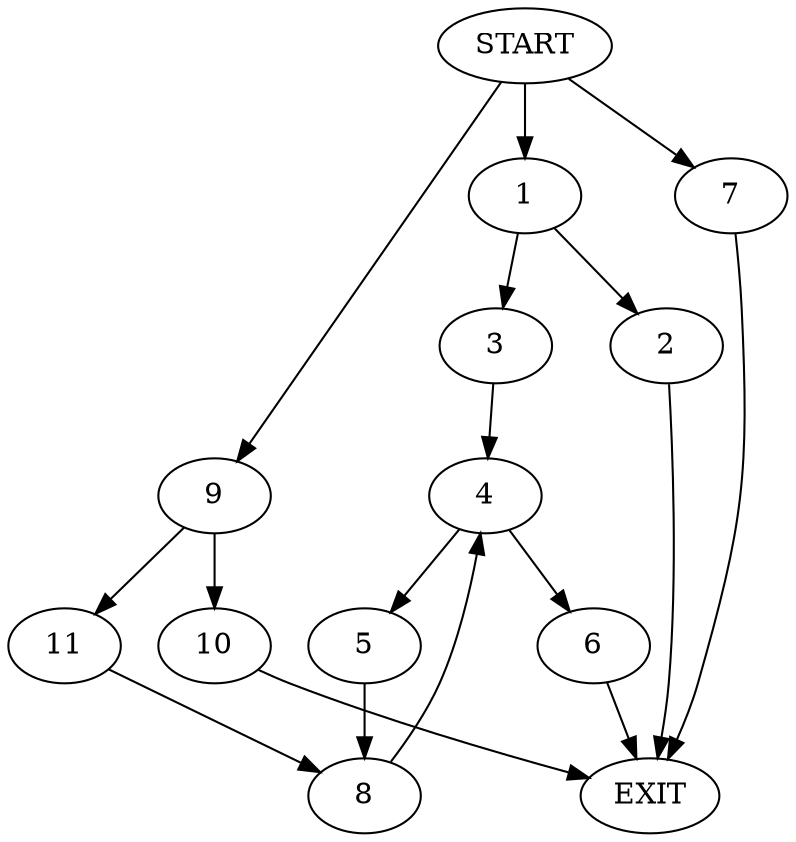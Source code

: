 digraph {
0 [label="START"]
12 [label="EXIT"]
0 -> 1
1 -> 2
1 -> 3
3 -> 4
2 -> 12
4 -> 5
4 -> 6
0 -> 7
7 -> 12
5 -> 8
6 -> 12
8 -> 4
0 -> 9
9 -> 10
9 -> 11
11 -> 8
10 -> 12
}
